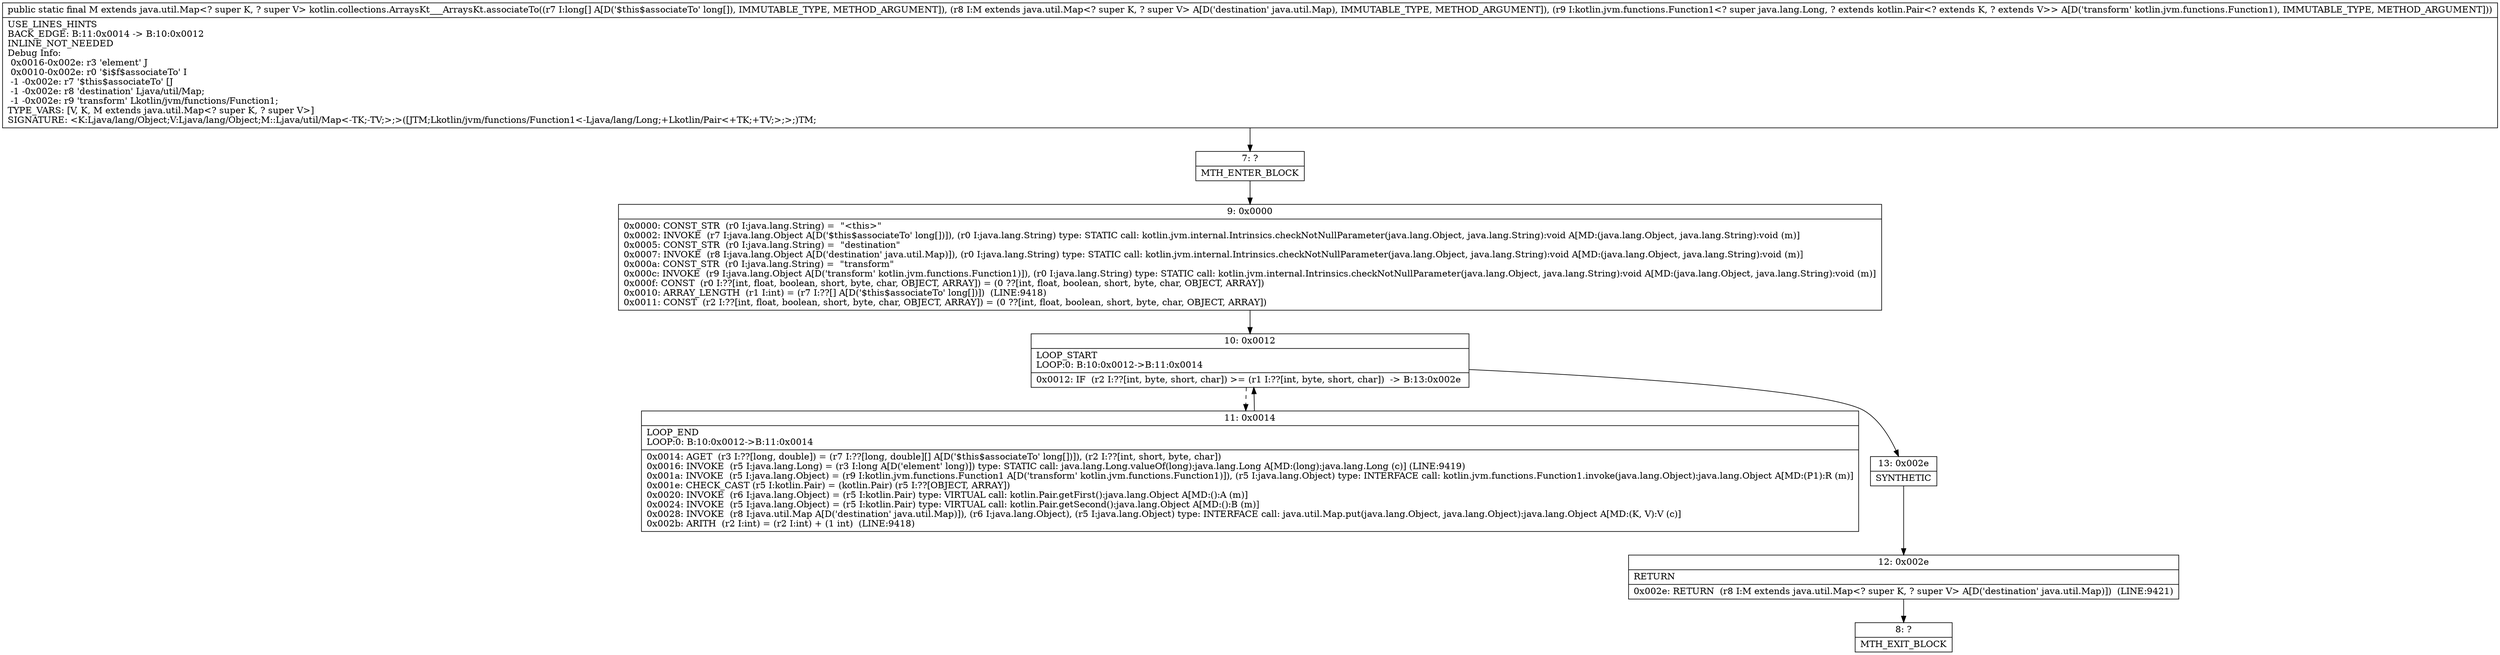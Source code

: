digraph "CFG forkotlin.collections.ArraysKt___ArraysKt.associateTo([JLjava\/util\/Map;Lkotlin\/jvm\/functions\/Function1;)Ljava\/util\/Map;" {
Node_7 [shape=record,label="{7\:\ ?|MTH_ENTER_BLOCK\l}"];
Node_9 [shape=record,label="{9\:\ 0x0000|0x0000: CONST_STR  (r0 I:java.lang.String) =  \"\<this\>\" \l0x0002: INVOKE  (r7 I:java.lang.Object A[D('$this$associateTo' long[])]), (r0 I:java.lang.String) type: STATIC call: kotlin.jvm.internal.Intrinsics.checkNotNullParameter(java.lang.Object, java.lang.String):void A[MD:(java.lang.Object, java.lang.String):void (m)]\l0x0005: CONST_STR  (r0 I:java.lang.String) =  \"destination\" \l0x0007: INVOKE  (r8 I:java.lang.Object A[D('destination' java.util.Map)]), (r0 I:java.lang.String) type: STATIC call: kotlin.jvm.internal.Intrinsics.checkNotNullParameter(java.lang.Object, java.lang.String):void A[MD:(java.lang.Object, java.lang.String):void (m)]\l0x000a: CONST_STR  (r0 I:java.lang.String) =  \"transform\" \l0x000c: INVOKE  (r9 I:java.lang.Object A[D('transform' kotlin.jvm.functions.Function1)]), (r0 I:java.lang.String) type: STATIC call: kotlin.jvm.internal.Intrinsics.checkNotNullParameter(java.lang.Object, java.lang.String):void A[MD:(java.lang.Object, java.lang.String):void (m)]\l0x000f: CONST  (r0 I:??[int, float, boolean, short, byte, char, OBJECT, ARRAY]) = (0 ??[int, float, boolean, short, byte, char, OBJECT, ARRAY]) \l0x0010: ARRAY_LENGTH  (r1 I:int) = (r7 I:??[] A[D('$this$associateTo' long[])])  (LINE:9418)\l0x0011: CONST  (r2 I:??[int, float, boolean, short, byte, char, OBJECT, ARRAY]) = (0 ??[int, float, boolean, short, byte, char, OBJECT, ARRAY]) \l}"];
Node_10 [shape=record,label="{10\:\ 0x0012|LOOP_START\lLOOP:0: B:10:0x0012\-\>B:11:0x0014\l|0x0012: IF  (r2 I:??[int, byte, short, char]) \>= (r1 I:??[int, byte, short, char])  \-\> B:13:0x002e \l}"];
Node_11 [shape=record,label="{11\:\ 0x0014|LOOP_END\lLOOP:0: B:10:0x0012\-\>B:11:0x0014\l|0x0014: AGET  (r3 I:??[long, double]) = (r7 I:??[long, double][] A[D('$this$associateTo' long[])]), (r2 I:??[int, short, byte, char]) \l0x0016: INVOKE  (r5 I:java.lang.Long) = (r3 I:long A[D('element' long)]) type: STATIC call: java.lang.Long.valueOf(long):java.lang.Long A[MD:(long):java.lang.Long (c)] (LINE:9419)\l0x001a: INVOKE  (r5 I:java.lang.Object) = (r9 I:kotlin.jvm.functions.Function1 A[D('transform' kotlin.jvm.functions.Function1)]), (r5 I:java.lang.Object) type: INTERFACE call: kotlin.jvm.functions.Function1.invoke(java.lang.Object):java.lang.Object A[MD:(P1):R (m)]\l0x001e: CHECK_CAST (r5 I:kotlin.Pair) = (kotlin.Pair) (r5 I:??[OBJECT, ARRAY]) \l0x0020: INVOKE  (r6 I:java.lang.Object) = (r5 I:kotlin.Pair) type: VIRTUAL call: kotlin.Pair.getFirst():java.lang.Object A[MD:():A (m)]\l0x0024: INVOKE  (r5 I:java.lang.Object) = (r5 I:kotlin.Pair) type: VIRTUAL call: kotlin.Pair.getSecond():java.lang.Object A[MD:():B (m)]\l0x0028: INVOKE  (r8 I:java.util.Map A[D('destination' java.util.Map)]), (r6 I:java.lang.Object), (r5 I:java.lang.Object) type: INTERFACE call: java.util.Map.put(java.lang.Object, java.lang.Object):java.lang.Object A[MD:(K, V):V (c)]\l0x002b: ARITH  (r2 I:int) = (r2 I:int) + (1 int)  (LINE:9418)\l}"];
Node_13 [shape=record,label="{13\:\ 0x002e|SYNTHETIC\l}"];
Node_12 [shape=record,label="{12\:\ 0x002e|RETURN\l|0x002e: RETURN  (r8 I:M extends java.util.Map\<? super K, ? super V\> A[D('destination' java.util.Map)])  (LINE:9421)\l}"];
Node_8 [shape=record,label="{8\:\ ?|MTH_EXIT_BLOCK\l}"];
MethodNode[shape=record,label="{public static final M extends java.util.Map\<? super K, ? super V\> kotlin.collections.ArraysKt___ArraysKt.associateTo((r7 I:long[] A[D('$this$associateTo' long[]), IMMUTABLE_TYPE, METHOD_ARGUMENT]), (r8 I:M extends java.util.Map\<? super K, ? super V\> A[D('destination' java.util.Map), IMMUTABLE_TYPE, METHOD_ARGUMENT]), (r9 I:kotlin.jvm.functions.Function1\<? super java.lang.Long, ? extends kotlin.Pair\<? extends K, ? extends V\>\> A[D('transform' kotlin.jvm.functions.Function1), IMMUTABLE_TYPE, METHOD_ARGUMENT]))  | USE_LINES_HINTS\lBACK_EDGE: B:11:0x0014 \-\> B:10:0x0012\lINLINE_NOT_NEEDED\lDebug Info:\l  0x0016\-0x002e: r3 'element' J\l  0x0010\-0x002e: r0 '$i$f$associateTo' I\l  \-1 \-0x002e: r7 '$this$associateTo' [J\l  \-1 \-0x002e: r8 'destination' Ljava\/util\/Map;\l  \-1 \-0x002e: r9 'transform' Lkotlin\/jvm\/functions\/Function1;\lTYPE_VARS: [V, K, M extends java.util.Map\<? super K, ? super V\>]\lSIGNATURE: \<K:Ljava\/lang\/Object;V:Ljava\/lang\/Object;M::Ljava\/util\/Map\<\-TK;\-TV;\>;\>([JTM;Lkotlin\/jvm\/functions\/Function1\<\-Ljava\/lang\/Long;+Lkotlin\/Pair\<+TK;+TV;\>;\>;)TM;\l}"];
MethodNode -> Node_7;Node_7 -> Node_9;
Node_9 -> Node_10;
Node_10 -> Node_11[style=dashed];
Node_10 -> Node_13;
Node_11 -> Node_10;
Node_13 -> Node_12;
Node_12 -> Node_8;
}


